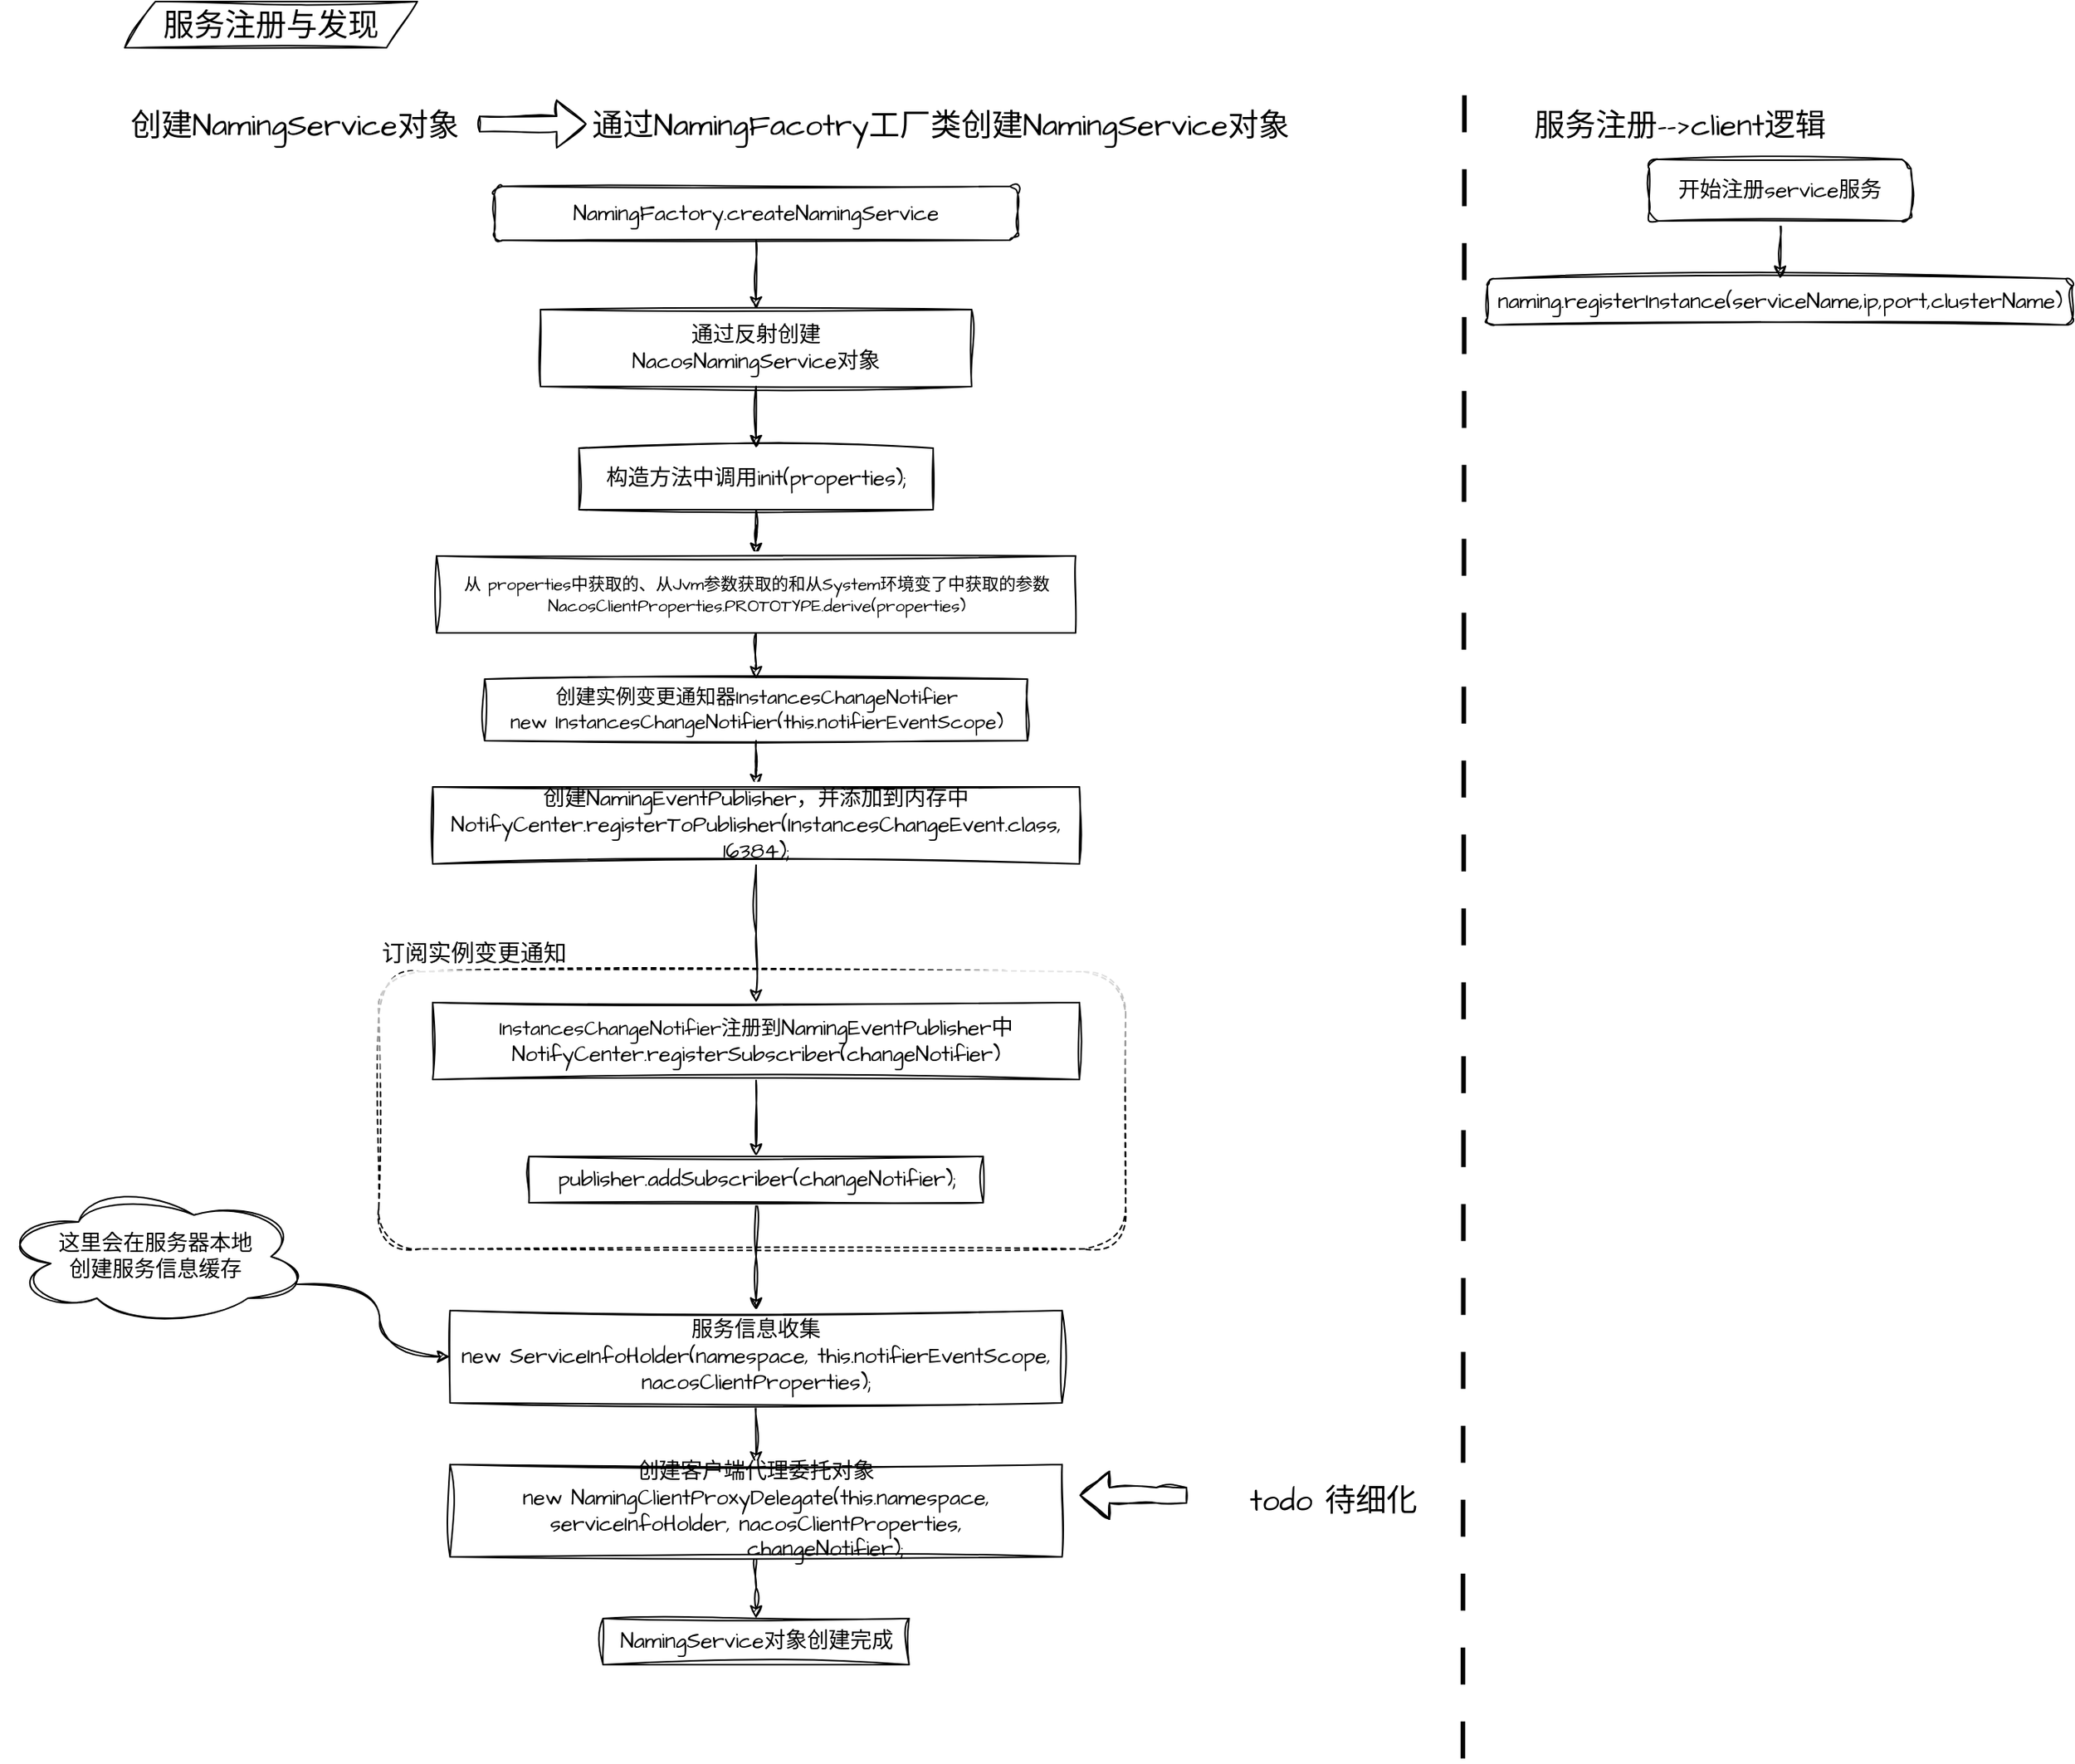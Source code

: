 <mxfile version="22.0.4" type="github">
  <diagram name="第 1 页" id="CJJhauZ1sSAFdNGBMgmO">
    <mxGraphModel dx="3740" dy="1835" grid="1" gridSize="10" guides="1" tooltips="1" connect="1" arrows="1" fold="1" page="1" pageScale="1" pageWidth="827" pageHeight="1169" math="0" shadow="0">
      <root>
        <mxCell id="0" />
        <mxCell id="1" parent="0" />
        <mxCell id="zcyaIf9toeNR7-TaGVq1-33" value="订阅实例变更通知" style="rounded=1;whiteSpace=wrap;html=1;sketch=1;hachureGap=4;jiggle=2;curveFitting=1;fontFamily=Architects Daughter;fontSource=https%3A%2F%2Ffonts.googleapis.com%2Fcss%3Ffamily%3DArchitects%2BDaughter;fontSize=15;dashed=1;align=left;glass=1;labelBackgroundColor=none;fillStyle=auto;labelPosition=center;verticalLabelPosition=top;verticalAlign=bottom;" vertex="1" parent="1">
          <mxGeometry x="-1715" y="-520" width="485" height="180" as="geometry" />
        </mxCell>
        <mxCell id="zcyaIf9toeNR7-TaGVq1-6" value="创建NamingService对象" style="text;html=1;align=center;verticalAlign=middle;resizable=0;points=[];autosize=1;strokeColor=none;fillColor=none;fontSize=20;fontFamily=Architects Daughter;labelBackgroundColor=none;" vertex="1" parent="1">
          <mxGeometry x="-1890" y="-1090" width="240" height="40" as="geometry" />
        </mxCell>
        <mxCell id="zcyaIf9toeNR7-TaGVq1-8" value="服务注册与发现" style="shape=parallelogram;perimeter=parallelogramPerimeter;whiteSpace=wrap;html=1;fixedSize=1;sketch=1;hachureGap=4;jiggle=2;curveFitting=1;fontFamily=Architects Daughter;fontSource=https%3A%2F%2Ffonts.googleapis.com%2Fcss%3Ffamily%3DArchitects%2BDaughter;fontSize=20;labelBackgroundColor=none;" vertex="1" parent="1">
          <mxGeometry x="-1880" y="-1150" width="190" height="30" as="geometry" />
        </mxCell>
        <mxCell id="zcyaIf9toeNR7-TaGVq1-17" style="edgeStyle=orthogonalEdgeStyle;rounded=0;sketch=1;hachureGap=4;jiggle=2;curveFitting=1;orthogonalLoop=1;jettySize=auto;html=1;exitX=0.5;exitY=1;exitDx=0;exitDy=0;entryX=0.5;entryY=0;entryDx=0;entryDy=0;fontFamily=Architects Daughter;fontSource=https%3A%2F%2Ffonts.googleapis.com%2Fcss%3Ffamily%3DArchitects%2BDaughter;fontSize=14;labelBackgroundColor=none;fontColor=default;" edge="1" parent="1" source="zcyaIf9toeNR7-TaGVq1-10" target="zcyaIf9toeNR7-TaGVq1-15">
          <mxGeometry relative="1" as="geometry" />
        </mxCell>
        <mxCell id="zcyaIf9toeNR7-TaGVq1-10" value="NamingFactory.createNamingService" style="rounded=1;whiteSpace=wrap;html=1;sketch=1;hachureGap=4;jiggle=2;curveFitting=1;fontFamily=Architects Daughter;fontSource=https%3A%2F%2Ffonts.googleapis.com%2Fcss%3Ffamily%3DArchitects%2BDaughter;fontSize=14;labelBackgroundColor=none;" vertex="1" parent="1">
          <mxGeometry x="-1640" y="-1030" width="340" height="35" as="geometry" />
        </mxCell>
        <mxCell id="zcyaIf9toeNR7-TaGVq1-11" value="通过NamingFacotry工厂类创建NamingService对象" style="text;html=1;strokeColor=none;fillColor=none;align=center;verticalAlign=middle;whiteSpace=wrap;rounded=0;fontSize=20;fontFamily=Architects Daughter;labelBackgroundColor=none;" vertex="1" parent="1">
          <mxGeometry x="-1580" y="-1092.5" width="460" height="45" as="geometry" />
        </mxCell>
        <mxCell id="zcyaIf9toeNR7-TaGVq1-12" value="" style="shape=flexArrow;endArrow=classic;html=1;rounded=0;sketch=1;hachureGap=4;jiggle=2;curveFitting=1;fontFamily=Architects Daughter;fontSource=https%3A%2F%2Ffonts.googleapis.com%2Fcss%3Ffamily%3DArchitects%2BDaughter;fontSize=16;labelBackgroundColor=none;fontColor=default;" edge="1" parent="1">
          <mxGeometry width="50" height="50" relative="1" as="geometry">
            <mxPoint x="-1650" y="-1070.5" as="sourcePoint" />
            <mxPoint x="-1580" y="-1070.5" as="targetPoint" />
          </mxGeometry>
        </mxCell>
        <mxCell id="zcyaIf9toeNR7-TaGVq1-18" style="edgeStyle=orthogonalEdgeStyle;rounded=0;sketch=1;hachureGap=4;jiggle=2;curveFitting=1;orthogonalLoop=1;jettySize=auto;html=1;exitX=0.5;exitY=1;exitDx=0;exitDy=0;fontFamily=Architects Daughter;fontSource=https%3A%2F%2Ffonts.googleapis.com%2Fcss%3Ffamily%3DArchitects%2BDaughter;fontSize=14;labelBackgroundColor=none;fontColor=default;" edge="1" parent="1" source="zcyaIf9toeNR7-TaGVq1-15" target="zcyaIf9toeNR7-TaGVq1-19">
          <mxGeometry relative="1" as="geometry">
            <mxPoint x="-1470" y="-860" as="targetPoint" />
          </mxGeometry>
        </mxCell>
        <mxCell id="zcyaIf9toeNR7-TaGVq1-15" value="通过反射创建&lt;br style=&quot;font-size: 14px;&quot;&gt;NacosNamingService对象" style="rounded=0;whiteSpace=wrap;html=1;sketch=1;hachureGap=4;jiggle=2;curveFitting=1;fontFamily=Architects Daughter;fontSource=https%3A%2F%2Ffonts.googleapis.com%2Fcss%3Ffamily%3DArchitects%2BDaughter;fontSize=14;labelBackgroundColor=none;" vertex="1" parent="1">
          <mxGeometry x="-1610" y="-950" width="280" height="50" as="geometry" />
        </mxCell>
        <mxCell id="zcyaIf9toeNR7-TaGVq1-21" style="edgeStyle=orthogonalEdgeStyle;rounded=0;sketch=1;hachureGap=4;jiggle=2;curveFitting=1;orthogonalLoop=1;jettySize=auto;html=1;exitX=0.5;exitY=1;exitDx=0;exitDy=0;fontFamily=Architects Daughter;fontSource=https%3A%2F%2Ffonts.googleapis.com%2Fcss%3Ffamily%3DArchitects%2BDaughter;fontSize=16;labelBackgroundColor=none;fontColor=default;" edge="1" parent="1" source="zcyaIf9toeNR7-TaGVq1-19" target="zcyaIf9toeNR7-TaGVq1-22">
          <mxGeometry relative="1" as="geometry">
            <mxPoint x="-1470" y="-780" as="targetPoint" />
          </mxGeometry>
        </mxCell>
        <mxCell id="zcyaIf9toeNR7-TaGVq1-19" value="构造方法中调用init(properties);" style="rounded=0;whiteSpace=wrap;html=1;sketch=1;hachureGap=4;jiggle=2;curveFitting=1;fontFamily=Architects Daughter;fontSource=https%3A%2F%2Ffonts.googleapis.com%2Fcss%3Ffamily%3DArchitects%2BDaughter;fontSize=14;labelBackgroundColor=none;" vertex="1" parent="1">
          <mxGeometry x="-1585" y="-860" width="230" height="40" as="geometry" />
        </mxCell>
        <mxCell id="zcyaIf9toeNR7-TaGVq1-23" style="edgeStyle=orthogonalEdgeStyle;rounded=0;sketch=1;hachureGap=4;jiggle=2;curveFitting=1;orthogonalLoop=1;jettySize=auto;html=1;exitX=0.5;exitY=1;exitDx=0;exitDy=0;fontFamily=Architects Daughter;fontSource=https%3A%2F%2Ffonts.googleapis.com%2Fcss%3Ffamily%3DArchitects%2BDaughter;fontSize=16;labelBackgroundColor=none;fontColor=default;" edge="1" parent="1" source="zcyaIf9toeNR7-TaGVq1-22" target="zcyaIf9toeNR7-TaGVq1-24">
          <mxGeometry relative="1" as="geometry">
            <mxPoint x="-1470" y="-710" as="targetPoint" />
          </mxGeometry>
        </mxCell>
        <mxCell id="zcyaIf9toeNR7-TaGVq1-22" value="&lt;font style=&quot;font-size: 11px;&quot;&gt;从 properties中获取的、从Jvm参数获取的和从System环境变了中获取的参数NacosClientProperties.PROTOTYPE.derive(properties)&lt;/font&gt;" style="rounded=0;whiteSpace=wrap;html=1;sketch=1;hachureGap=4;jiggle=2;curveFitting=1;fontFamily=Architects Daughter;fontSource=https%3A%2F%2Ffonts.googleapis.com%2Fcss%3Ffamily%3DArchitects%2BDaughter;fontSize=11;labelBackgroundColor=none;" vertex="1" parent="1">
          <mxGeometry x="-1677.5" y="-790" width="415" height="50" as="geometry" />
        </mxCell>
        <mxCell id="zcyaIf9toeNR7-TaGVq1-26" style="edgeStyle=orthogonalEdgeStyle;rounded=0;sketch=1;hachureGap=4;jiggle=2;curveFitting=1;orthogonalLoop=1;jettySize=auto;html=1;exitX=0.5;exitY=1;exitDx=0;exitDy=0;fontFamily=Architects Daughter;fontSource=https%3A%2F%2Ffonts.googleapis.com%2Fcss%3Ffamily%3DArchitects%2BDaughter;fontSize=16;labelBackgroundColor=none;fontColor=default;" edge="1" parent="1" source="zcyaIf9toeNR7-TaGVq1-24" target="zcyaIf9toeNR7-TaGVq1-29">
          <mxGeometry relative="1" as="geometry">
            <mxPoint x="-1470" y="-640" as="targetPoint" />
          </mxGeometry>
        </mxCell>
        <mxCell id="zcyaIf9toeNR7-TaGVq1-24" value="创建实例变更通知器InstancesChangeNotifier&lt;br&gt;new InstancesChangeNotifier(this.notifierEventScope)" style="rounded=0;whiteSpace=wrap;html=1;sketch=1;hachureGap=4;jiggle=2;curveFitting=1;fontFamily=Architects Daughter;fontSource=https%3A%2F%2Ffonts.googleapis.com%2Fcss%3Ffamily%3DArchitects%2BDaughter;fontSize=13;labelBackgroundColor=none;" vertex="1" parent="1">
          <mxGeometry x="-1646.25" y="-710" width="352.5" height="40" as="geometry" />
        </mxCell>
        <mxCell id="zcyaIf9toeNR7-TaGVq1-25" value="" style="endArrow=none;dashed=1;html=1;dashPattern=8 8;strokeWidth=3;rounded=0;hachureGap=4;fontFamily=Architects Daughter;fontSource=https%3A%2F%2Ffonts.googleapis.com%2Fcss%3Ffamily%3DArchitects%2BDaughter;fontSize=16;shadow=0;labelBackgroundColor=none;fontColor=default;fontStyle=1;" edge="1" parent="1">
          <mxGeometry width="50" height="50" relative="1" as="geometry">
            <mxPoint x="-1011" y="-9.091" as="sourcePoint" />
            <mxPoint x="-1010" y="-1110" as="targetPoint" />
          </mxGeometry>
        </mxCell>
        <mxCell id="zcyaIf9toeNR7-TaGVq1-32" value="" style="edgeStyle=orthogonalEdgeStyle;rounded=0;sketch=1;hachureGap=4;jiggle=2;curveFitting=1;orthogonalLoop=1;jettySize=auto;html=1;fontFamily=Architects Daughter;fontSource=https%3A%2F%2Ffonts.googleapis.com%2Fcss%3Ffamily%3DArchitects%2BDaughter;fontSize=16;labelBackgroundColor=none;fontColor=default;" edge="1" parent="1" source="zcyaIf9toeNR7-TaGVq1-29">
          <mxGeometry relative="1" as="geometry">
            <mxPoint x="-1470" y="-500" as="targetPoint" />
          </mxGeometry>
        </mxCell>
        <mxCell id="zcyaIf9toeNR7-TaGVq1-29" value="创建NamingEventPublisher，并添加到内存中NotifyCenter.registerToPublisher(InstancesChangeEvent.class, 16384);" style="rounded=0;whiteSpace=wrap;html=1;sketch=1;hachureGap=4;jiggle=2;curveFitting=1;fontFamily=Architects Daughter;fontSource=https%3A%2F%2Ffonts.googleapis.com%2Fcss%3Ffamily%3DArchitects%2BDaughter;fontSize=14;labelBackgroundColor=none;" vertex="1" parent="1">
          <mxGeometry x="-1680" y="-640" width="420" height="50" as="geometry" />
        </mxCell>
        <mxCell id="zcyaIf9toeNR7-TaGVq1-35" value="" style="edgeStyle=orthogonalEdgeStyle;rounded=0;sketch=1;hachureGap=4;jiggle=2;curveFitting=1;orthogonalLoop=1;jettySize=auto;html=1;fontFamily=Architects Daughter;fontSource=https%3A%2F%2Ffonts.googleapis.com%2Fcss%3Ffamily%3DArchitects%2BDaughter;fontSize=16;labelBackgroundColor=none;fontColor=default;" edge="1" parent="1" source="zcyaIf9toeNR7-TaGVq1-31" target="zcyaIf9toeNR7-TaGVq1-34">
          <mxGeometry relative="1" as="geometry" />
        </mxCell>
        <mxCell id="zcyaIf9toeNR7-TaGVq1-31" value="&lt;span style=&quot;font-size: 13px;&quot;&gt;InstancesChangeNotifier注册到&lt;/span&gt;NamingEventPublisher中NotifyCenter.registerSubscriber(changeNotifier)" style="rounded=0;whiteSpace=wrap;html=1;sketch=1;hachureGap=4;jiggle=2;curveFitting=1;fontFamily=Architects Daughter;fontSource=https%3A%2F%2Ffonts.googleapis.com%2Fcss%3Ffamily%3DArchitects%2BDaughter;fontSize=14;labelBackgroundColor=none;" vertex="1" parent="1">
          <mxGeometry x="-1680" y="-500" width="420" height="50" as="geometry" />
        </mxCell>
        <mxCell id="zcyaIf9toeNR7-TaGVq1-38" value="" style="edgeStyle=orthogonalEdgeStyle;rounded=0;sketch=1;hachureGap=4;jiggle=2;curveFitting=1;orthogonalLoop=1;jettySize=auto;html=1;fontFamily=Architects Daughter;fontSource=https%3A%2F%2Ffonts.googleapis.com%2Fcss%3Ffamily%3DArchitects%2BDaughter;fontSize=16;fontColor=default;labelBackgroundColor=none;" edge="1" parent="1" source="zcyaIf9toeNR7-TaGVq1-34" target="zcyaIf9toeNR7-TaGVq1-37">
          <mxGeometry relative="1" as="geometry" />
        </mxCell>
        <mxCell id="zcyaIf9toeNR7-TaGVq1-34" value="publisher.addSubscriber(changeNotifier);" style="rounded=0;whiteSpace=wrap;html=1;sketch=1;hachureGap=4;jiggle=2;curveFitting=1;fontFamily=Architects Daughter;fontSource=https%3A%2F%2Ffonts.googleapis.com%2Fcss%3Ffamily%3DArchitects%2BDaughter;fontSize=14;labelBackgroundColor=none;" vertex="1" parent="1">
          <mxGeometry x="-1617.5" y="-400" width="295" height="30" as="geometry" />
        </mxCell>
        <mxCell id="zcyaIf9toeNR7-TaGVq1-44" value="" style="edgeStyle=orthogonalEdgeStyle;rounded=0;sketch=1;hachureGap=4;jiggle=2;curveFitting=1;orthogonalLoop=1;jettySize=auto;html=1;fontFamily=Architects Daughter;fontSource=https%3A%2F%2Ffonts.googleapis.com%2Fcss%3Ffamily%3DArchitects%2BDaughter;fontSize=16;fontColor=default;labelBackgroundColor=none;" edge="1" parent="1" source="zcyaIf9toeNR7-TaGVq1-37" target="zcyaIf9toeNR7-TaGVq1-43">
          <mxGeometry relative="1" as="geometry" />
        </mxCell>
        <mxCell id="zcyaIf9toeNR7-TaGVq1-37" value="服务信息收集&lt;br&gt;new ServiceInfoHolder(namespace, this.notifierEventScope, nacosClientProperties);" style="rounded=0;whiteSpace=wrap;html=1;sketch=1;hachureGap=4;jiggle=2;curveFitting=1;fontFamily=Architects Daughter;fontSource=https%3A%2F%2Ffonts.googleapis.com%2Fcss%3Ffamily%3DArchitects%2BDaughter;fontSize=14;labelBackgroundColor=none;" vertex="1" parent="1">
          <mxGeometry x="-1668.75" y="-300" width="397.5" height="60" as="geometry" />
        </mxCell>
        <mxCell id="zcyaIf9toeNR7-TaGVq1-39" value="这里会在服务器本地&lt;br&gt;创建服务信息缓存" style="ellipse;shape=cloud;whiteSpace=wrap;html=1;sketch=1;hachureGap=4;jiggle=2;curveFitting=1;fontFamily=Architects Daughter;fontSource=https%3A%2F%2Ffonts.googleapis.com%2Fcss%3Ffamily%3DArchitects%2BDaughter;fontSize=14;labelBackgroundColor=none;" vertex="1" parent="1">
          <mxGeometry x="-1960" y="-380" width="200" height="90" as="geometry" />
        </mxCell>
        <mxCell id="zcyaIf9toeNR7-TaGVq1-40" value="" style="endArrow=classic;html=1;sketch=1;hachureGap=4;jiggle=2;curveFitting=1;fontFamily=Architects Daughter;fontSource=https%3A%2F%2Ffonts.googleapis.com%2Fcss%3Ffamily%3DArchitects%2BDaughter;fontSize=16;fontColor=default;entryX=0;entryY=0.5;entryDx=0;entryDy=0;exitX=0.96;exitY=0.7;exitDx=0;exitDy=0;exitPerimeter=0;curved=1;edgeStyle=orthogonalEdgeStyle;labelBackgroundColor=none;" edge="1" parent="1" source="zcyaIf9toeNR7-TaGVq1-39" target="zcyaIf9toeNR7-TaGVq1-37">
          <mxGeometry width="50" height="50" relative="1" as="geometry">
            <mxPoint x="-1820" y="-330" as="sourcePoint" />
            <mxPoint x="-1780" y="-380" as="targetPoint" />
          </mxGeometry>
        </mxCell>
        <mxCell id="zcyaIf9toeNR7-TaGVq1-48" value="" style="edgeStyle=orthogonalEdgeStyle;rounded=0;sketch=1;hachureGap=4;jiggle=2;curveFitting=1;orthogonalLoop=1;jettySize=auto;html=1;fontFamily=Architects Daughter;fontSource=https%3A%2F%2Ffonts.googleapis.com%2Fcss%3Ffamily%3DArchitects%2BDaughter;fontSize=16;fontColor=default;labelBackgroundColor=none;" edge="1" parent="1" source="zcyaIf9toeNR7-TaGVq1-43" target="zcyaIf9toeNR7-TaGVq1-47">
          <mxGeometry relative="1" as="geometry" />
        </mxCell>
        <mxCell id="zcyaIf9toeNR7-TaGVq1-43" value="创建客户端代理委托对象&lt;br style=&quot;border-color: var(--border-color);&quot;&gt;&lt;div style=&quot;border-color: var(--border-color);&quot;&gt;new NamingClientProxyDelegate(this.namespace, serviceInfoHolder, nacosClientProperties,&lt;/div&gt;&lt;div style=&quot;border-color: var(--border-color);&quot;&gt;&lt;span style=&quot;border-color: var(--border-color);&quot;&gt;&amp;nbsp; &amp;nbsp; &amp;nbsp; &amp;nbsp; &amp;nbsp; &amp;nbsp; &amp;nbsp; &amp;nbsp; changeNotifier);&lt;/span&gt;&lt;/div&gt;" style="rounded=0;whiteSpace=wrap;html=1;hachureGap=4;fontFamily=Architects Daughter;fontSize=14;labelBackgroundColor=none;sketch=1;curveFitting=1;jiggle=2;fontSource=https%3A%2F%2Ffonts.googleapis.com%2Fcss%3Ffamily%3DArchitects%2BDaughter;" vertex="1" parent="1">
          <mxGeometry x="-1668.75" y="-200" width="397.5" height="60" as="geometry" />
        </mxCell>
        <mxCell id="zcyaIf9toeNR7-TaGVq1-45" value="todo 待细化" style="text;html=1;strokeColor=none;fillColor=none;align=center;verticalAlign=middle;whiteSpace=wrap;rounded=0;fontSize=20;fontFamily=Architects Daughter;labelBackgroundColor=none;" vertex="1" parent="1">
          <mxGeometry x="-1180" y="-190" width="170" height="25" as="geometry" />
        </mxCell>
        <mxCell id="zcyaIf9toeNR7-TaGVq1-46" value="" style="shape=flexArrow;endArrow=classic;html=1;rounded=0;sketch=1;hachureGap=4;jiggle=2;curveFitting=1;fontFamily=Architects Daughter;fontSource=https%3A%2F%2Ffonts.googleapis.com%2Fcss%3Ffamily%3DArchitects%2BDaughter;fontSize=16;fontColor=default;labelBackgroundColor=none;" edge="1" parent="1">
          <mxGeometry width="50" height="50" relative="1" as="geometry">
            <mxPoint x="-1190" y="-180" as="sourcePoint" />
            <mxPoint x="-1260" y="-180" as="targetPoint" />
            <Array as="points">
              <mxPoint x="-1210" y="-180" />
            </Array>
          </mxGeometry>
        </mxCell>
        <mxCell id="zcyaIf9toeNR7-TaGVq1-47" value="NamingService对象创建完成" style="rounded=0;whiteSpace=wrap;html=1;hachureGap=4;fontFamily=Architects Daughter;fontSize=14;labelBackgroundColor=none;sketch=1;curveFitting=1;jiggle=2;fontSource=https%3A%2F%2Ffonts.googleapis.com%2Fcss%3Ffamily%3DArchitects%2BDaughter;" vertex="1" parent="1">
          <mxGeometry x="-1569.37" y="-100" width="198.75" height="30" as="geometry" />
        </mxCell>
        <mxCell id="zcyaIf9toeNR7-TaGVq1-49" value="naming.registerInstance(serviceName,ip,port,clusterName)" style="rounded=1;whiteSpace=wrap;html=1;sketch=1;hachureGap=4;jiggle=2;curveFitting=1;fontFamily=Architects Daughter;fontSource=https%3A%2F%2Ffonts.googleapis.com%2Fcss%3Ffamily%3DArchitects%2BDaughter;fontSize=14;labelBackgroundColor=none;" vertex="1" parent="1">
          <mxGeometry x="-995" y="-970" width="380" height="30" as="geometry" />
        </mxCell>
        <mxCell id="zcyaIf9toeNR7-TaGVq1-50" value="服务注册--&amp;gt;client逻辑" style="text;html=1;strokeColor=none;fillColor=none;align=center;verticalAlign=middle;whiteSpace=wrap;rounded=0;fontSize=20;fontFamily=Architects Daughter;labelBackgroundColor=none;" vertex="1" parent="1">
          <mxGeometry x="-970" y="-1085" width="200" height="30" as="geometry" />
        </mxCell>
        <mxCell id="zcyaIf9toeNR7-TaGVq1-52" style="edgeStyle=orthogonalEdgeStyle;rounded=0;sketch=1;hachureGap=4;jiggle=2;curveFitting=1;orthogonalLoop=1;jettySize=auto;html=1;exitX=0.5;exitY=1;exitDx=0;exitDy=0;entryX=0.5;entryY=0;entryDx=0;entryDy=0;fontFamily=Architects Daughter;fontSource=https%3A%2F%2Ffonts.googleapis.com%2Fcss%3Ffamily%3DArchitects%2BDaughter;fontSize=16;fontColor=default;labelBackgroundColor=none;" edge="1" parent="1" source="zcyaIf9toeNR7-TaGVq1-51" target="zcyaIf9toeNR7-TaGVq1-49">
          <mxGeometry relative="1" as="geometry" />
        </mxCell>
        <mxCell id="zcyaIf9toeNR7-TaGVq1-51" value="开始注册service服务" style="rounded=1;whiteSpace=wrap;html=1;sketch=1;hachureGap=4;jiggle=2;curveFitting=1;fontFamily=Architects Daughter;fontSource=https%3A%2F%2Ffonts.googleapis.com%2Fcss%3Ffamily%3DArchitects%2BDaughter;fontSize=14;labelBackgroundColor=none;" vertex="1" parent="1">
          <mxGeometry x="-890" y="-1047.5" width="170" height="40" as="geometry" />
        </mxCell>
      </root>
    </mxGraphModel>
  </diagram>
</mxfile>
